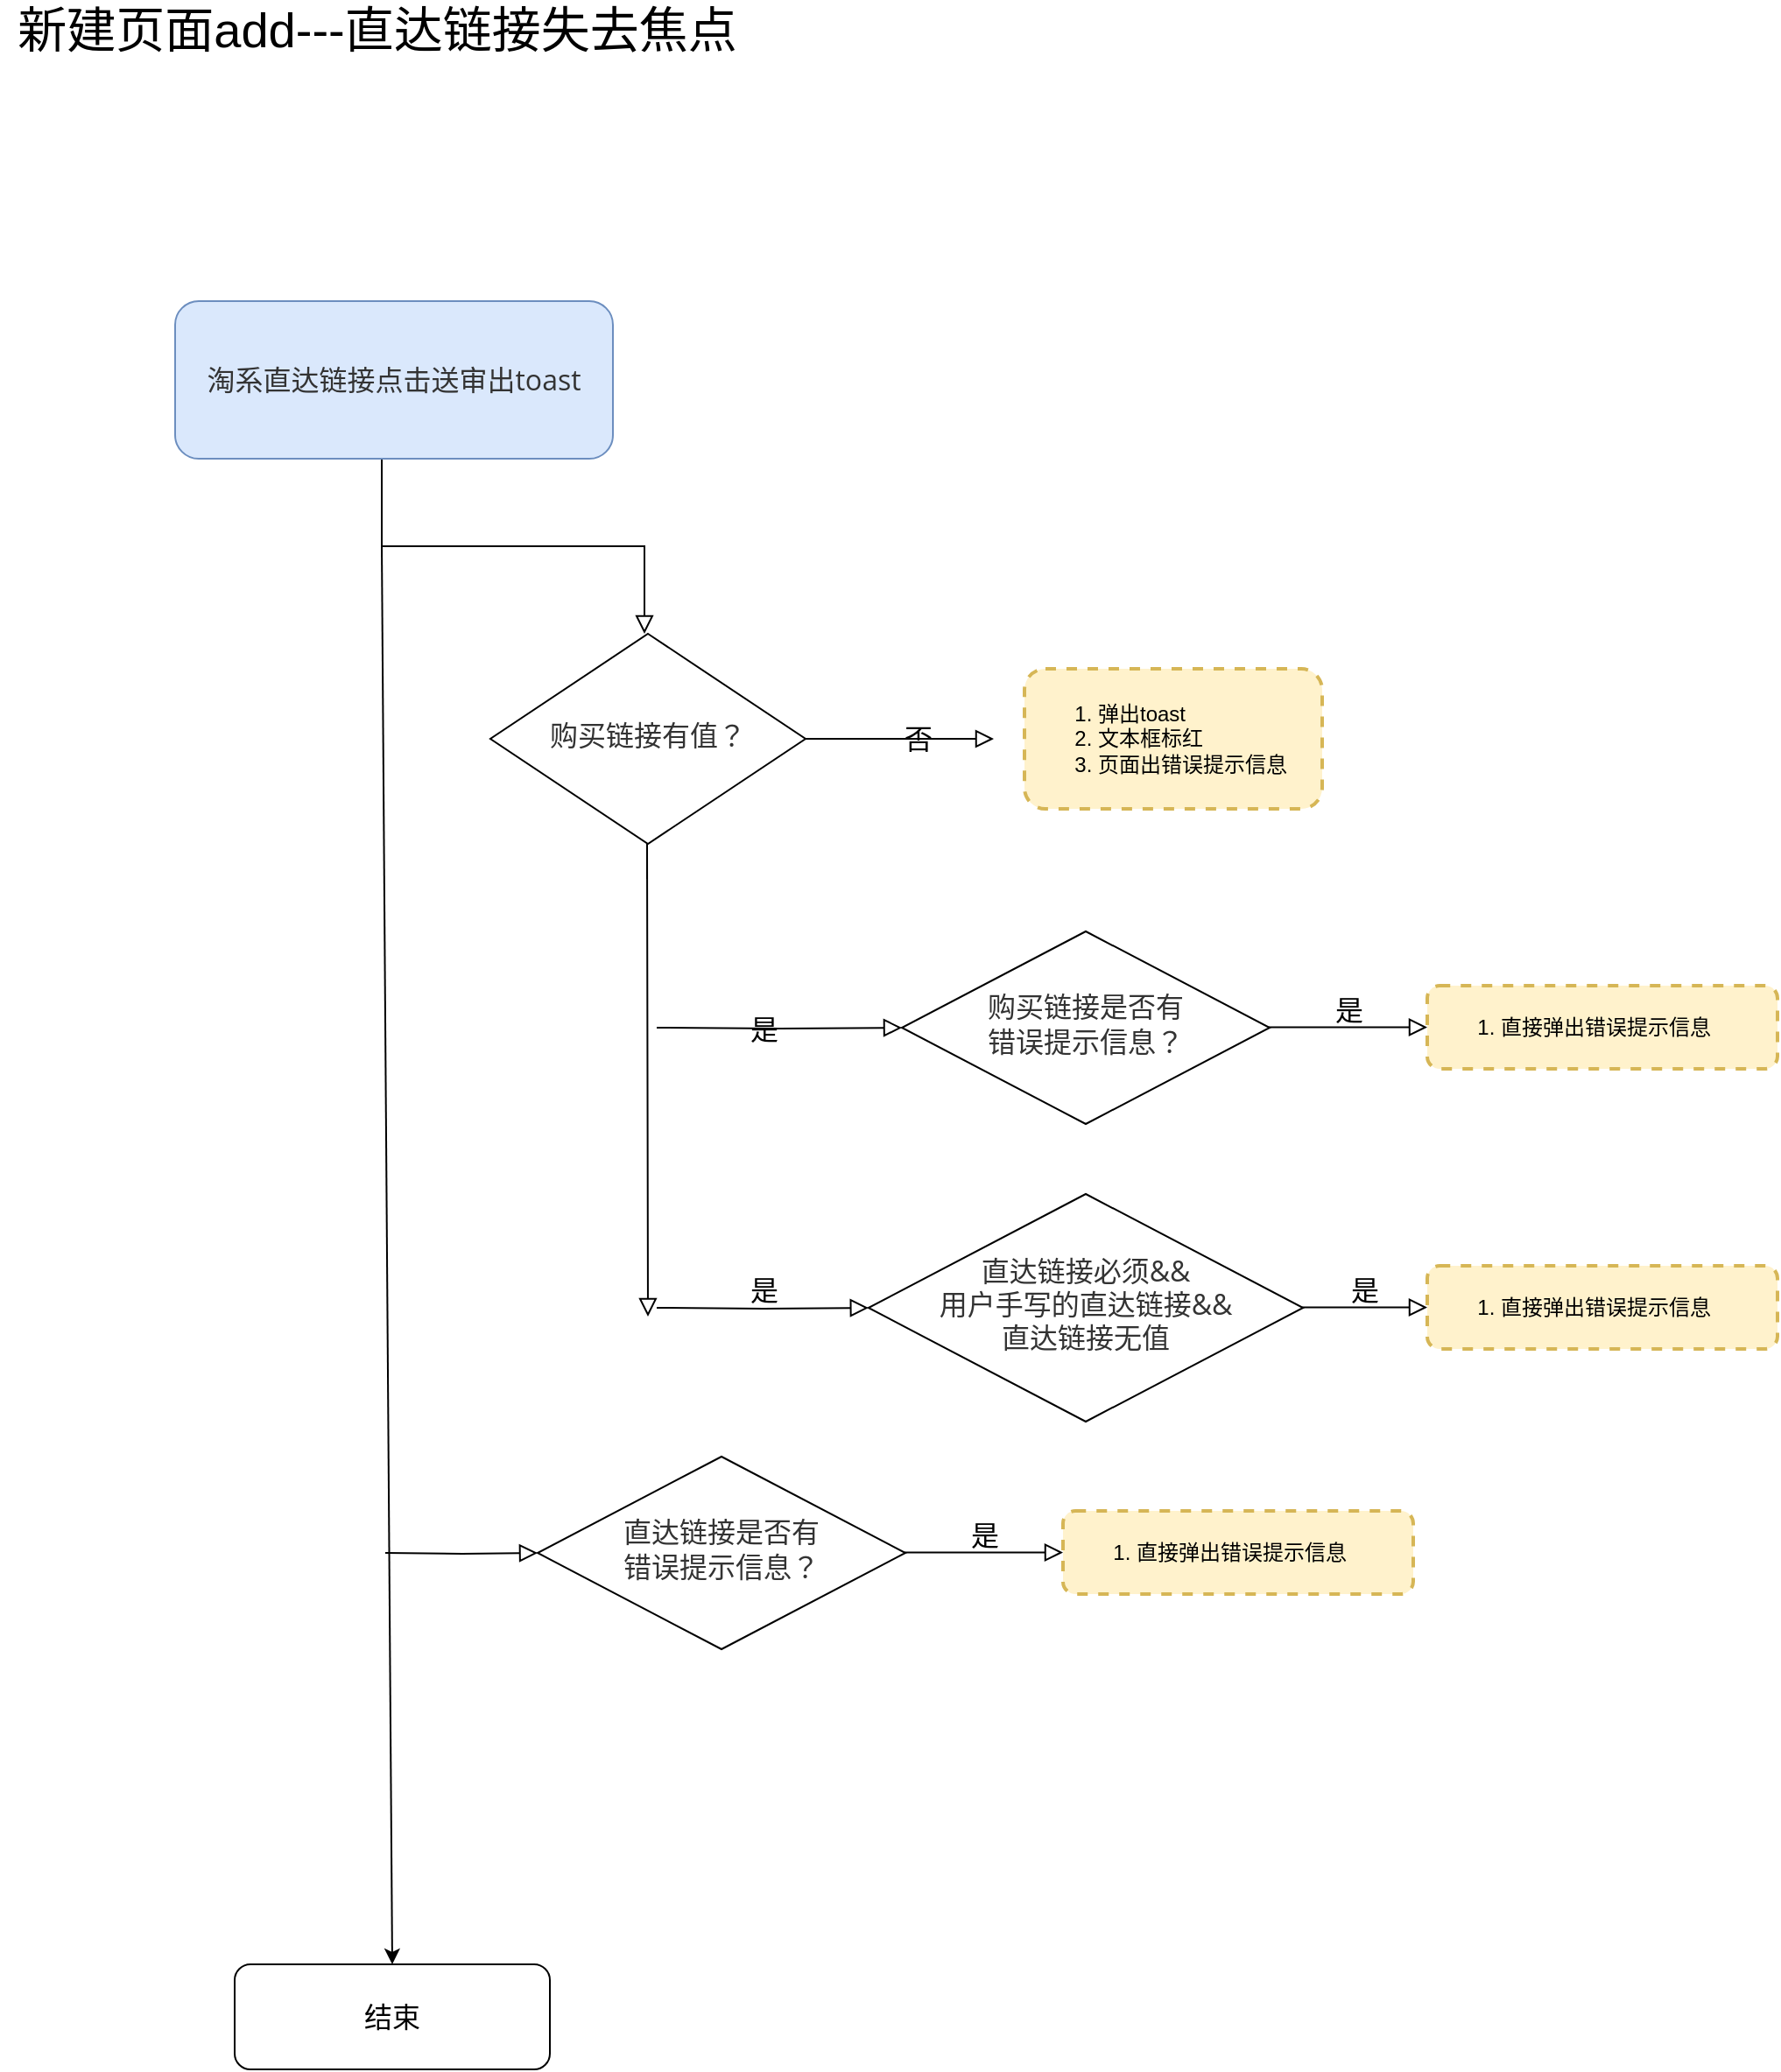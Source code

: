 <mxfile version="14.2.7" type="github">
  <diagram id="C5RBs43oDa-KdzZeNtuy" name="Page-1">
    <mxGraphModel dx="946" dy="1815" grid="1" gridSize="10" guides="1" tooltips="1" connect="1" arrows="1" fold="1" page="1" pageScale="1" pageWidth="827" pageHeight="1169" math="0" shadow="0">
      <root>
        <mxCell id="WIyWlLk6GJQsqaUBKTNV-0" />
        <mxCell id="WIyWlLk6GJQsqaUBKTNV-1" parent="WIyWlLk6GJQsqaUBKTNV-0" />
        <mxCell id="mPfZTztWnD4KN_qUh-mc-0" value="" style="rounded=0;html=1;jettySize=auto;orthogonalLoop=1;fontSize=11;endArrow=block;endFill=0;endSize=8;strokeWidth=1;shadow=0;labelBackgroundColor=none;edgeStyle=orthogonalEdgeStyle;" edge="1" parent="WIyWlLk6GJQsqaUBKTNV-1">
          <mxGeometry relative="1" as="geometry">
            <mxPoint x="238" y="100" as="sourcePoint" />
            <mxPoint x="388" y="200" as="targetPoint" />
            <Array as="points">
              <mxPoint x="238" y="150" />
              <mxPoint x="388" y="150" />
            </Array>
          </mxGeometry>
        </mxCell>
        <mxCell id="mPfZTztWnD4KN_qUh-mc-1" value="&lt;font color=&quot;#333333&quot; face=&quot;open sans, clear sans, helvetica neue, helvetica, arial, sans-serif&quot;&gt;&lt;span style=&quot;font-size: 16px&quot;&gt;淘系直达链接点击送审出toast&lt;/span&gt;&lt;/font&gt;" style="rounded=1;whiteSpace=wrap;html=1;fontSize=12;glass=0;strokeWidth=1;shadow=0;fillColor=#dae8fc;strokeColor=#6c8ebf;" vertex="1" parent="WIyWlLk6GJQsqaUBKTNV-1">
          <mxGeometry x="120" y="10" width="250" height="90" as="geometry" />
        </mxCell>
        <mxCell id="mPfZTztWnD4KN_qUh-mc-2" value="&lt;font style=&quot;font-size: 16px&quot;&gt;否&lt;/font&gt;" style="edgeStyle=orthogonalEdgeStyle;rounded=0;html=1;jettySize=auto;orthogonalLoop=1;fontSize=11;endArrow=block;endFill=0;endSize=8;strokeWidth=1;shadow=0;labelBackgroundColor=none;" edge="1" parent="WIyWlLk6GJQsqaUBKTNV-1" source="mPfZTztWnD4KN_qUh-mc-3">
          <mxGeometry y="10" relative="1" as="geometry">
            <mxPoint as="offset" />
            <mxPoint x="587.5" y="260" as="targetPoint" />
          </mxGeometry>
        </mxCell>
        <mxCell id="mPfZTztWnD4KN_qUh-mc-3" value="&lt;span style=&quot;color: rgb(51 , 51 , 51) ; font-family: &amp;#34;open sans&amp;#34; , &amp;#34;clear sans&amp;#34; , &amp;#34;helvetica neue&amp;#34; , &amp;#34;helvetica&amp;#34; , &amp;#34;arial&amp;#34; , sans-serif ; font-size: 16px ; background-color: rgb(255 , 255 , 255)&quot;&gt;购买链接有值？&lt;/span&gt;" style="rhombus;whiteSpace=wrap;html=1;shadow=0;fontFamily=Helvetica;fontSize=12;align=center;strokeWidth=1;spacing=6;spacingTop=-4;" vertex="1" parent="WIyWlLk6GJQsqaUBKTNV-1">
          <mxGeometry x="300" y="200" width="180" height="120" as="geometry" />
        </mxCell>
        <mxCell id="mPfZTztWnD4KN_qUh-mc-4" value="&lt;font style=&quot;font-size: 28px&quot;&gt;新建页面add---直达链接失去焦点&lt;/font&gt;" style="text;html=1;align=center;verticalAlign=middle;resizable=0;points=[];autosize=1;" vertex="1" parent="WIyWlLk6GJQsqaUBKTNV-1">
          <mxGeometry x="20" y="-160" width="430" height="30" as="geometry" />
        </mxCell>
        <mxCell id="mPfZTztWnD4KN_qUh-mc-5" value="&lt;font color=&quot;#333333&quot; face=&quot;open sans, clear sans, helvetica neue, helvetica, arial, sans-serif&quot;&gt;&lt;span style=&quot;font-size: 16px ; background-color: rgb(255 , 255 , 255)&quot;&gt;购买链接是否有&lt;br&gt;错误提示信息？&lt;/span&gt;&lt;/font&gt;" style="rhombus;whiteSpace=wrap;html=1;shadow=0;fontFamily=Helvetica;fontSize=12;align=center;strokeWidth=1;spacing=6;spacingTop=-4;" vertex="1" parent="WIyWlLk6GJQsqaUBKTNV-1">
          <mxGeometry x="535" y="370" width="210" height="110" as="geometry" />
        </mxCell>
        <mxCell id="mPfZTztWnD4KN_qUh-mc-6" value="" style="rounded=0;html=1;jettySize=auto;orthogonalLoop=1;fontSize=11;endArrow=block;endFill=0;endSize=8;strokeWidth=1;shadow=0;labelBackgroundColor=none;edgeStyle=orthogonalEdgeStyle;" edge="1" parent="WIyWlLk6GJQsqaUBKTNV-1">
          <mxGeometry y="20" relative="1" as="geometry">
            <mxPoint as="offset" />
            <mxPoint x="389.5" y="339.99" as="sourcePoint" />
            <mxPoint x="390" y="590" as="targetPoint" />
            <Array as="points">
              <mxPoint x="389.5" y="319.99" />
              <mxPoint x="389.5" y="319.99" />
            </Array>
          </mxGeometry>
        </mxCell>
        <mxCell id="mPfZTztWnD4KN_qUh-mc-7" value="&lt;span style=&quot;font-size: 16px&quot;&gt;是&lt;/span&gt;" style="edgeStyle=orthogonalEdgeStyle;rounded=0;html=1;jettySize=auto;orthogonalLoop=1;fontSize=11;endArrow=block;endFill=0;endSize=8;strokeWidth=1;shadow=0;labelBackgroundColor=none;entryX=0;entryY=0.5;entryDx=0;entryDy=0;" edge="1" parent="WIyWlLk6GJQsqaUBKTNV-1" source="mPfZTztWnD4KN_qUh-mc-5" target="mPfZTztWnD4KN_qUh-mc-9">
          <mxGeometry y="10" relative="1" as="geometry">
            <mxPoint as="offset" />
            <mxPoint x="735" y="446" as="targetPoint" />
            <Array as="points">
              <mxPoint x="735" y="421" />
              <mxPoint x="735" y="425" />
            </Array>
          </mxGeometry>
        </mxCell>
        <mxCell id="mPfZTztWnD4KN_qUh-mc-9" value="&lt;blockquote style=&quot;margin: 0 0 0 40px ; border: none ; padding: 0px&quot;&gt;&lt;/blockquote&gt;&lt;blockquote style=&quot;margin: 0 0 0 40px ; border: none ; padding: 0px&quot;&gt;&lt;/blockquote&gt;&lt;blockquote style=&quot;margin: 0 0 0 40px ; border: none ; padding: 0px&quot;&gt;&lt;/blockquote&gt;&lt;div&gt;&lt;ol&gt;&lt;li&gt;直接弹出错误提示信息&lt;/li&gt;&lt;/ol&gt;&lt;/div&gt;&lt;blockquote style=&quot;margin: 0 0 0 40px ; border: none ; padding: 0px&quot;&gt;&lt;/blockquote&gt;&lt;blockquote style=&quot;margin: 0 0 0 40px ; border: none ; padding: 0px&quot;&gt;&lt;/blockquote&gt;&lt;blockquote style=&quot;margin: 0 0 0 40px ; border: none ; padding: 0px&quot;&gt;&lt;/blockquote&gt;" style="rounded=1;whiteSpace=wrap;html=1;fontSize=12;glass=0;strokeWidth=2;shadow=0;align=left;fillColor=#fff2cc;strokeColor=#d6b656;dashed=1;" vertex="1" parent="WIyWlLk6GJQsqaUBKTNV-1">
          <mxGeometry x="835" y="401" width="200" height="47.5" as="geometry" />
        </mxCell>
        <mxCell id="mPfZTztWnD4KN_qUh-mc-15" value="&lt;blockquote style=&quot;margin: 0 0 0 40px ; border: none ; padding: 0px&quot;&gt;&lt;/blockquote&gt;&lt;blockquote style=&quot;margin: 0 0 0 40px ; border: none ; padding: 0px&quot;&gt;&lt;/blockquote&gt;&lt;blockquote style=&quot;margin: 0 0 0 40px ; border: none ; padding: 0px&quot;&gt;&lt;/blockquote&gt;&lt;div&gt;&lt;div&gt;&lt;ol&gt;&lt;li&gt;弹出toast&lt;/li&gt;&lt;li&gt;&lt;span&gt;文本框标红&lt;/span&gt;&lt;/li&gt;&lt;li&gt;&lt;span&gt;页面出错误提示信息&lt;/span&gt;&lt;/li&gt;&lt;/ol&gt;&lt;/div&gt;&lt;/div&gt;&lt;blockquote style=&quot;margin: 0 0 0 40px ; border: none ; padding: 0px&quot;&gt;&lt;/blockquote&gt;&lt;blockquote style=&quot;margin: 0 0 0 40px ; border: none ; padding: 0px&quot;&gt;&lt;/blockquote&gt;&lt;blockquote style=&quot;margin: 0 0 0 40px ; border: none ; padding: 0px&quot;&gt;&lt;/blockquote&gt;" style="rounded=1;whiteSpace=wrap;html=1;fontSize=12;glass=0;strokeWidth=2;shadow=0;align=left;fillColor=#fff2cc;strokeColor=#d6b656;dashed=1;" vertex="1" parent="WIyWlLk6GJQsqaUBKTNV-1">
          <mxGeometry x="605" y="220" width="170" height="80" as="geometry" />
        </mxCell>
        <mxCell id="mPfZTztWnD4KN_qUh-mc-17" value="&lt;font style=&quot;font-size: 16px&quot;&gt;结束&lt;/font&gt;" style="rounded=1;whiteSpace=wrap;html=1;fontSize=12;glass=0;strokeWidth=1;shadow=0;" vertex="1" parent="WIyWlLk6GJQsqaUBKTNV-1">
          <mxGeometry x="154" y="960" width="180" height="60" as="geometry" />
        </mxCell>
        <mxCell id="mPfZTztWnD4KN_qUh-mc-28" value="&lt;font style=&quot;font-size: 16px&quot;&gt;是&lt;/font&gt;" style="edgeStyle=orthogonalEdgeStyle;rounded=0;html=1;jettySize=auto;orthogonalLoop=1;fontSize=11;endArrow=block;endFill=0;endSize=8;strokeWidth=1;shadow=0;labelBackgroundColor=none;entryX=0;entryY=0.5;entryDx=0;entryDy=0;" edge="1" parent="WIyWlLk6GJQsqaUBKTNV-1" target="mPfZTztWnD4KN_qUh-mc-5">
          <mxGeometry y="10" relative="1" as="geometry">
            <mxPoint as="offset" />
            <mxPoint x="492.5" y="426" as="targetPoint" />
            <mxPoint x="395" y="425" as="sourcePoint" />
          </mxGeometry>
        </mxCell>
        <mxCell id="mPfZTztWnD4KN_qUh-mc-33" value="&lt;font style=&quot;font-size: 16px&quot;&gt;是&lt;/font&gt;" style="edgeStyle=orthogonalEdgeStyle;rounded=0;html=1;jettySize=auto;orthogonalLoop=1;fontSize=11;endArrow=block;endFill=0;endSize=8;strokeWidth=1;shadow=0;labelBackgroundColor=none;entryX=0;entryY=0.5;entryDx=0;entryDy=0;" edge="1" target="mPfZTztWnD4KN_qUh-mc-34" parent="WIyWlLk6GJQsqaUBKTNV-1">
          <mxGeometry y="10" relative="1" as="geometry">
            <mxPoint as="offset" />
            <mxPoint x="492.5" y="586" as="targetPoint" />
            <mxPoint x="395" y="585" as="sourcePoint" />
          </mxGeometry>
        </mxCell>
        <mxCell id="mPfZTztWnD4KN_qUh-mc-34" value="&lt;span style=&quot;color: rgb(51 , 51 , 51) ; font-family: &amp;#34;open sans&amp;#34; , &amp;#34;clear sans&amp;#34; , &amp;#34;helvetica neue&amp;#34; , &amp;#34;helvetica&amp;#34; , &amp;#34;arial&amp;#34; , sans-serif ; font-size: 16px ; font-style: normal ; font-weight: normal ; letter-spacing: normal ; text-indent: 0px ; text-transform: none ; word-spacing: 0px ; background-color: rgb(255 , 255 , 255) ; text-decoration: none ; display: inline ; float: none&quot;&gt;直达链接必须&amp;amp;&amp;amp;&lt;br&gt;用户手写的直达链接&amp;amp;&amp;amp;&lt;br&gt;直达链接无值&lt;/span&gt;" style="rhombus;whiteSpace=wrap;html=1;shadow=0;fontFamily=Helvetica;fontSize=12;align=center;strokeWidth=1;spacing=6;spacingTop=-4;" vertex="1" parent="WIyWlLk6GJQsqaUBKTNV-1">
          <mxGeometry x="515.91" y="520" width="248.18" height="130" as="geometry" />
        </mxCell>
        <mxCell id="mPfZTztWnD4KN_qUh-mc-35" value="&lt;span style=&quot;font-size: 16px&quot;&gt;是&lt;/span&gt;" style="edgeStyle=orthogonalEdgeStyle;rounded=0;html=1;jettySize=auto;orthogonalLoop=1;fontSize=11;endArrow=block;endFill=0;endSize=8;strokeWidth=1;shadow=0;labelBackgroundColor=none;entryX=0;entryY=0.5;entryDx=0;entryDy=0;" edge="1" source="mPfZTztWnD4KN_qUh-mc-34" target="mPfZTztWnD4KN_qUh-mc-36" parent="WIyWlLk6GJQsqaUBKTNV-1">
          <mxGeometry y="10" relative="1" as="geometry">
            <mxPoint as="offset" />
            <mxPoint x="735" y="606" as="targetPoint" />
            <Array as="points">
              <mxPoint x="735" y="581" />
              <mxPoint x="735" y="585" />
            </Array>
          </mxGeometry>
        </mxCell>
        <mxCell id="mPfZTztWnD4KN_qUh-mc-36" value="&lt;blockquote style=&quot;margin: 0 0 0 40px ; border: none ; padding: 0px&quot;&gt;&lt;/blockquote&gt;&lt;blockquote style=&quot;margin: 0 0 0 40px ; border: none ; padding: 0px&quot;&gt;&lt;/blockquote&gt;&lt;blockquote style=&quot;margin: 0 0 0 40px ; border: none ; padding: 0px&quot;&gt;&lt;/blockquote&gt;&lt;div&gt;&lt;ol&gt;&lt;li&gt;直接弹出错误提示信息&lt;/li&gt;&lt;/ol&gt;&lt;/div&gt;&lt;blockquote style=&quot;margin: 0 0 0 40px ; border: none ; padding: 0px&quot;&gt;&lt;/blockquote&gt;&lt;blockquote style=&quot;margin: 0 0 0 40px ; border: none ; padding: 0px&quot;&gt;&lt;/blockquote&gt;&lt;blockquote style=&quot;margin: 0 0 0 40px ; border: none ; padding: 0px&quot;&gt;&lt;/blockquote&gt;" style="rounded=1;whiteSpace=wrap;html=1;fontSize=12;glass=0;strokeWidth=2;shadow=0;align=left;fillColor=#fff2cc;strokeColor=#d6b656;dashed=1;" vertex="1" parent="WIyWlLk6GJQsqaUBKTNV-1">
          <mxGeometry x="835" y="561" width="200" height="47.5" as="geometry" />
        </mxCell>
        <mxCell id="mPfZTztWnD4KN_qUh-mc-37" value="" style="edgeStyle=orthogonalEdgeStyle;rounded=0;html=1;jettySize=auto;orthogonalLoop=1;fontSize=11;endArrow=block;endFill=0;endSize=8;strokeWidth=1;shadow=0;labelBackgroundColor=none;entryX=0;entryY=0.5;entryDx=0;entryDy=0;" edge="1" parent="WIyWlLk6GJQsqaUBKTNV-1" target="mPfZTztWnD4KN_qUh-mc-38">
          <mxGeometry y="10" relative="1" as="geometry">
            <mxPoint as="offset" />
            <mxPoint x="284.5" y="726" as="targetPoint" />
            <mxPoint x="240" y="725" as="sourcePoint" />
          </mxGeometry>
        </mxCell>
        <mxCell id="mPfZTztWnD4KN_qUh-mc-38" value="&lt;font color=&quot;#333333&quot; face=&quot;open sans, clear sans, helvetica neue, helvetica, arial, sans-serif&quot;&gt;&lt;span style=&quot;font-size: 16px ; background-color: rgb(255 , 255 , 255)&quot;&gt;直达链接是否有&lt;br&gt;错误提示信息？&lt;/span&gt;&lt;/font&gt;" style="rhombus;whiteSpace=wrap;html=1;shadow=0;fontFamily=Helvetica;fontSize=12;align=center;strokeWidth=1;spacing=6;spacingTop=-4;" vertex="1" parent="WIyWlLk6GJQsqaUBKTNV-1">
          <mxGeometry x="327" y="670" width="210" height="110" as="geometry" />
        </mxCell>
        <mxCell id="mPfZTztWnD4KN_qUh-mc-39" value="&lt;span style=&quot;font-size: 16px&quot;&gt;是&lt;/span&gt;" style="edgeStyle=orthogonalEdgeStyle;rounded=0;html=1;jettySize=auto;orthogonalLoop=1;fontSize=11;endArrow=block;endFill=0;endSize=8;strokeWidth=1;shadow=0;labelBackgroundColor=none;entryX=0;entryY=0.5;entryDx=0;entryDy=0;" edge="1" parent="WIyWlLk6GJQsqaUBKTNV-1" source="mPfZTztWnD4KN_qUh-mc-38" target="mPfZTztWnD4KN_qUh-mc-40">
          <mxGeometry y="10" relative="1" as="geometry">
            <mxPoint as="offset" />
            <mxPoint x="527" y="746" as="targetPoint" />
            <Array as="points">
              <mxPoint x="527" y="721" />
              <mxPoint x="527" y="725" />
            </Array>
          </mxGeometry>
        </mxCell>
        <mxCell id="mPfZTztWnD4KN_qUh-mc-40" value="&lt;blockquote style=&quot;margin: 0 0 0 40px ; border: none ; padding: 0px&quot;&gt;&lt;/blockquote&gt;&lt;blockquote style=&quot;margin: 0 0 0 40px ; border: none ; padding: 0px&quot;&gt;&lt;/blockquote&gt;&lt;blockquote style=&quot;margin: 0 0 0 40px ; border: none ; padding: 0px&quot;&gt;&lt;/blockquote&gt;&lt;div&gt;&lt;ol&gt;&lt;li&gt;直接弹出错误提示信息&lt;/li&gt;&lt;/ol&gt;&lt;/div&gt;&lt;blockquote style=&quot;margin: 0 0 0 40px ; border: none ; padding: 0px&quot;&gt;&lt;/blockquote&gt;&lt;blockquote style=&quot;margin: 0 0 0 40px ; border: none ; padding: 0px&quot;&gt;&lt;/blockquote&gt;&lt;blockquote style=&quot;margin: 0 0 0 40px ; border: none ; padding: 0px&quot;&gt;&lt;/blockquote&gt;" style="rounded=1;whiteSpace=wrap;html=1;fontSize=12;glass=0;strokeWidth=2;shadow=0;align=left;fillColor=#fff2cc;strokeColor=#d6b656;dashed=1;" vertex="1" parent="WIyWlLk6GJQsqaUBKTNV-1">
          <mxGeometry x="627" y="701" width="200" height="47.5" as="geometry" />
        </mxCell>
        <mxCell id="mPfZTztWnD4KN_qUh-mc-42" value="" style="endArrow=classic;html=1;entryX=0.5;entryY=0;entryDx=0;entryDy=0;" edge="1" parent="WIyWlLk6GJQsqaUBKTNV-1" target="mPfZTztWnD4KN_qUh-mc-17">
          <mxGeometry width="50" height="50" relative="1" as="geometry">
            <mxPoint x="238" y="150" as="sourcePoint" />
            <mxPoint x="238" y="750" as="targetPoint" />
          </mxGeometry>
        </mxCell>
      </root>
    </mxGraphModel>
  </diagram>
</mxfile>
